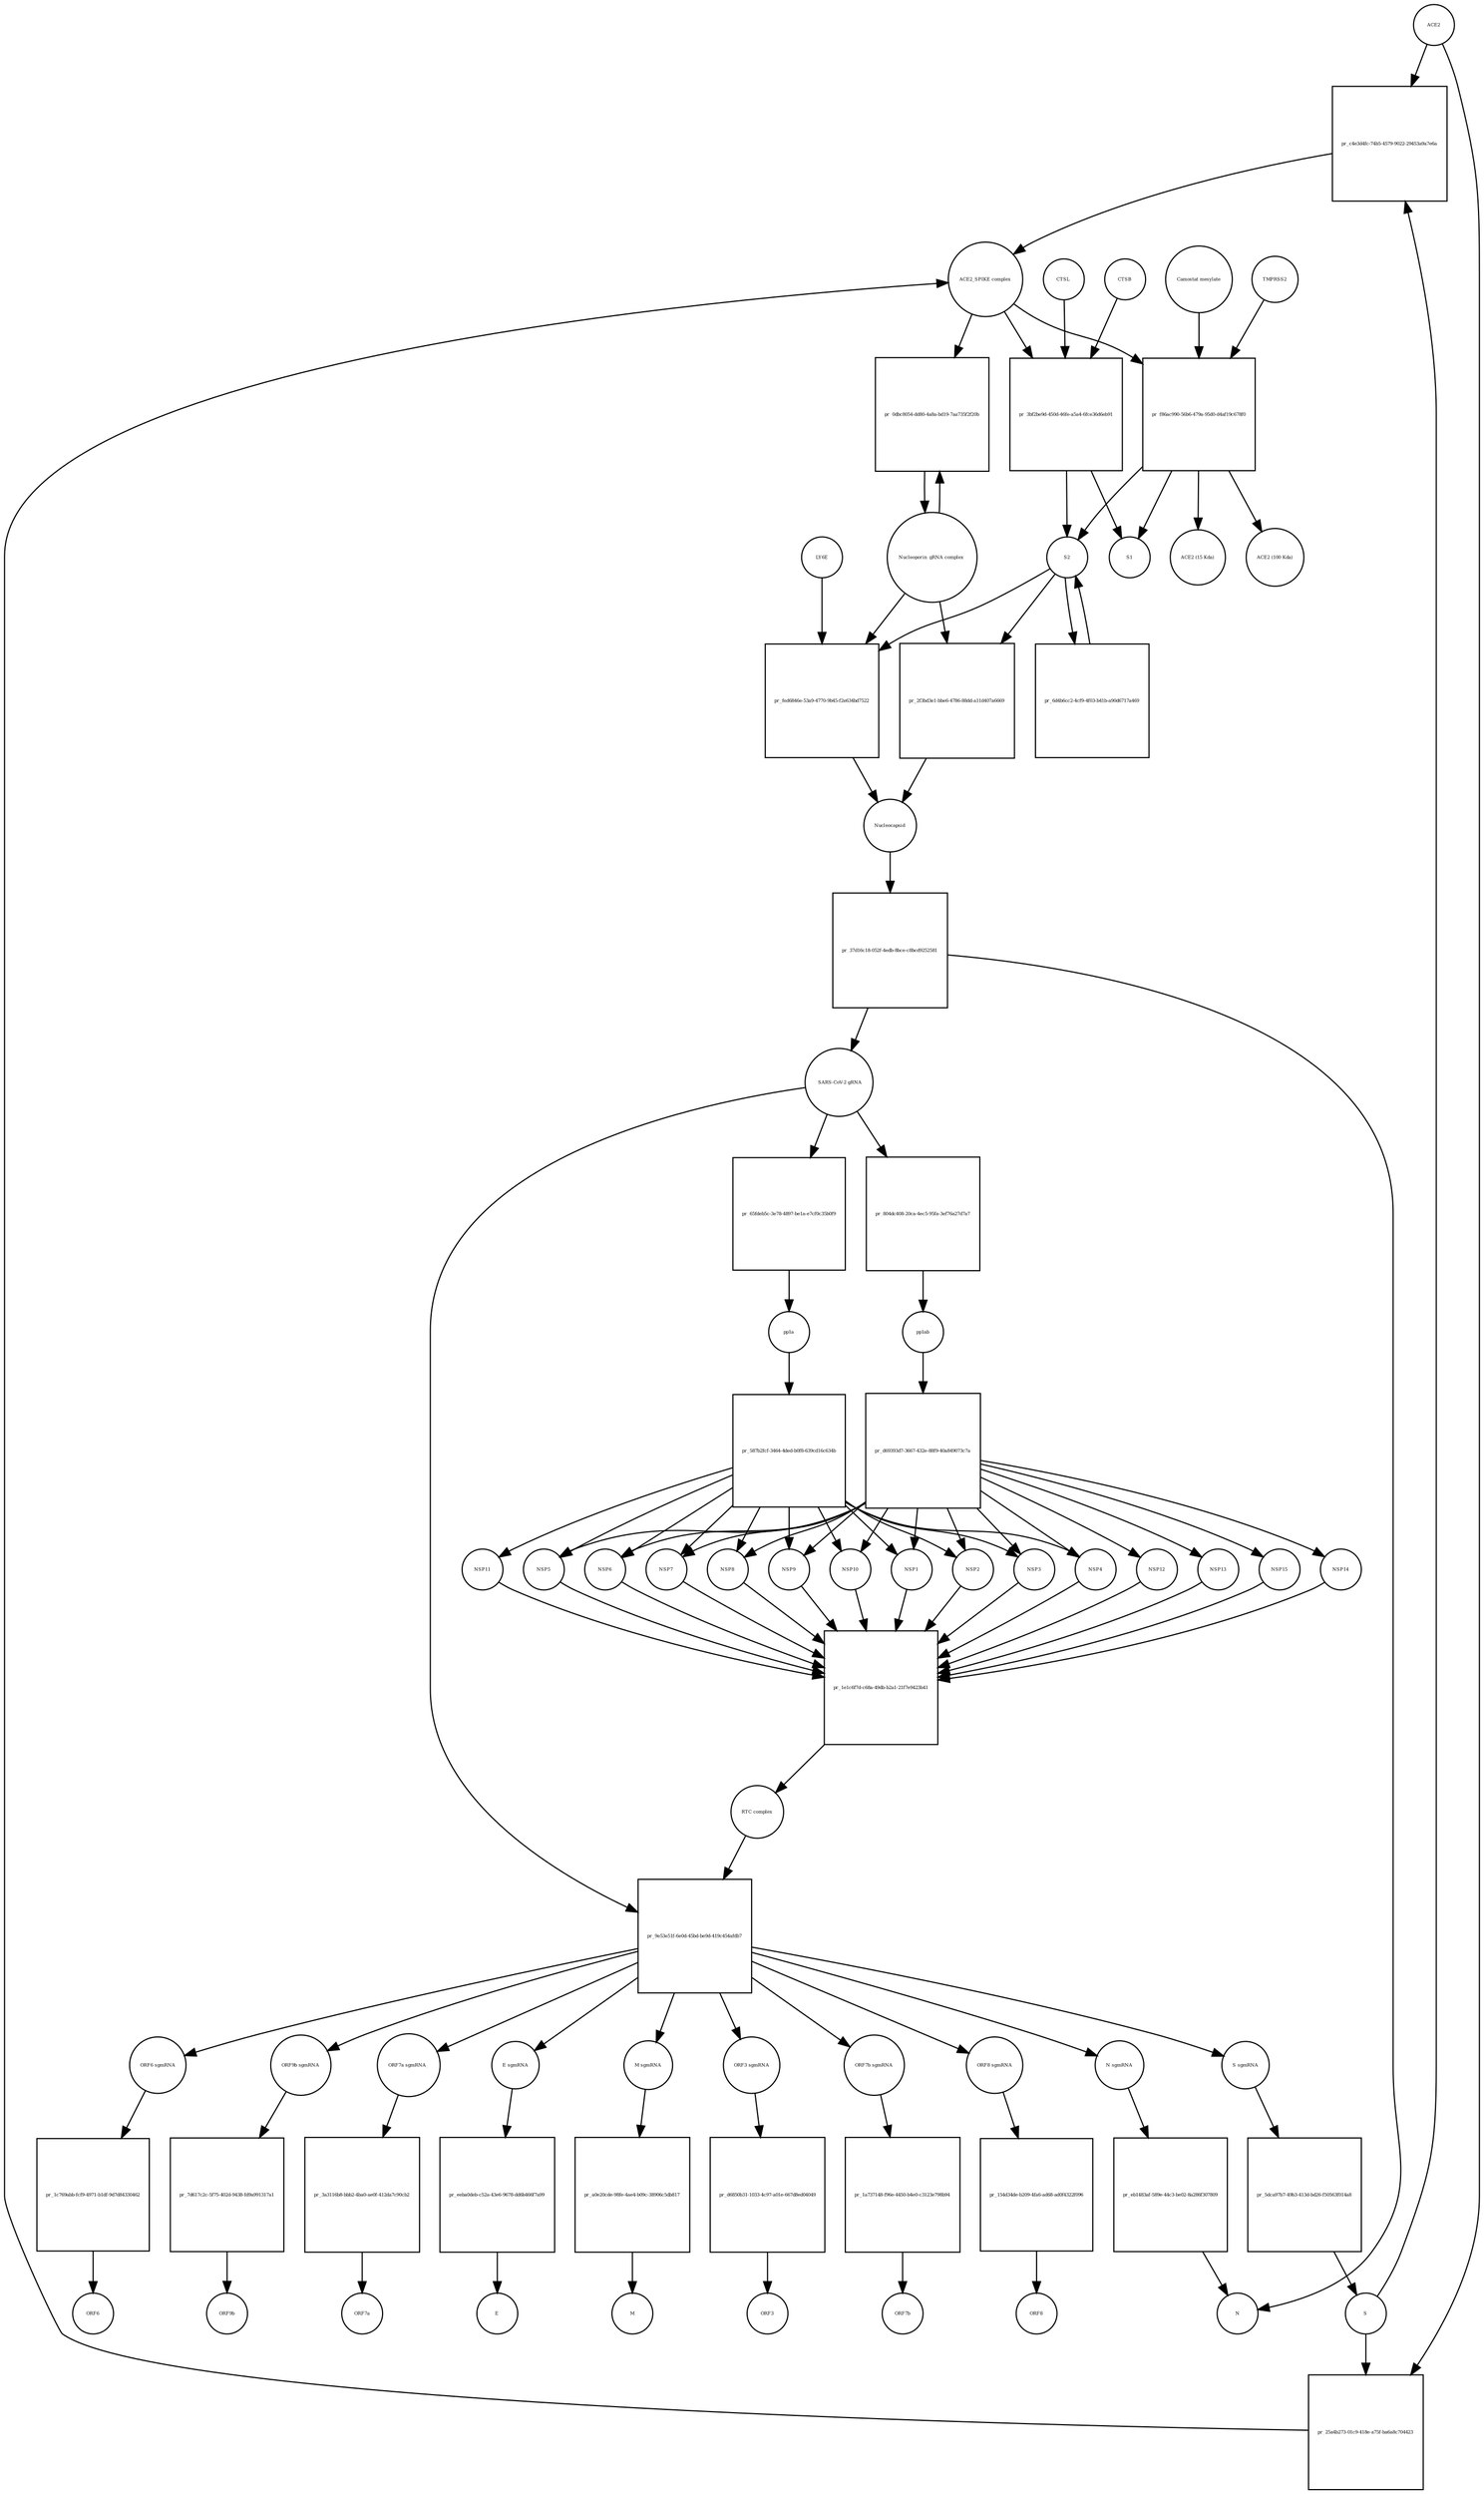 strict digraph  {
ACE2 [annotation="", bipartite=0, cls=macromolecule, fontsize=4, label=ACE2, shape=circle];
"pr_c4e3d4fc-74b5-4579-9022-29453a9a7e6a" [annotation="", bipartite=1, cls=process, fontsize=4, label="pr_c4e3d4fc-74b5-4579-9022-29453a9a7e6a", shape=square];
"ACE2_SPIKE complex" [annotation="", bipartite=0, cls=complex, fontsize=4, label="ACE2_SPIKE complex", shape=circle];
S [annotation="", bipartite=0, cls=macromolecule, fontsize=4, label=S, shape=circle];
"Nucleoporin_gRNA complex " [annotation="", bipartite=0, cls=complex, fontsize=4, label="Nucleoporin_gRNA complex ", shape=circle];
"pr_0dbc8054-dd80-4a8a-bd19-7aa735f2f20b" [annotation="", bipartite=1, cls=process, fontsize=4, label="pr_0dbc8054-dd80-4a8a-bd19-7aa735f2f20b", shape=square];
"pr_3bf2be9d-450d-46fe-a5a4-6fce36d6eb91" [annotation="", bipartite=1, cls=process, fontsize=4, label="pr_3bf2be9d-450d-46fe-a5a4-6fce36d6eb91", shape=square];
S2 [annotation="", bipartite=0, cls=macromolecule, fontsize=4, label=S2, shape=circle];
CTSB [annotation="", bipartite=0, cls=macromolecule, fontsize=4, label=CTSB, shape=circle];
CTSL [annotation="", bipartite=0, cls=macromolecule, fontsize=4, label=CTSL, shape=circle];
S1 [annotation="", bipartite=0, cls=macromolecule, fontsize=4, label=S1, shape=circle];
"pr_f86ac990-56b6-479a-95d0-d4af19c678f0" [annotation="", bipartite=1, cls=process, fontsize=4, label="pr_f86ac990-56b6-479a-95d0-d4af19c678f0", shape=square];
TMPRSS2 [annotation="", bipartite=0, cls=macromolecule, fontsize=4, label=TMPRSS2, shape=circle];
"Camostat mesylate" [annotation="urn_miriam_pubchem.compound_2536", bipartite=0, cls="simple chemical", fontsize=4, label="Camostat mesylate", shape=circle];
"ACE2 (15 Kda)" [annotation="", bipartite=0, cls=macromolecule, fontsize=4, label="ACE2 (15 Kda)", shape=circle];
"ACE2 (100 Kda)" [annotation="", bipartite=0, cls=macromolecule, fontsize=4, label="ACE2 (100 Kda)", shape=circle];
"pr_25a4b273-01c9-418e-a75f-ba6a8c704423" [annotation="", bipartite=1, cls=process, fontsize=4, label="pr_25a4b273-01c9-418e-a75f-ba6a8c704423", shape=square];
"pr_fed6846e-53a9-4770-9b45-f2e634bd7522" [annotation="", bipartite=1, cls=process, fontsize=4, label="pr_fed6846e-53a9-4770-9b45-f2e634bd7522", shape=square];
Nucleocapsid [annotation="", bipartite=0, cls=complex, fontsize=4, label=Nucleocapsid, shape=circle];
LY6E [annotation="", bipartite=0, cls=macromolecule, fontsize=4, label=LY6E, shape=circle];
"pr_6d4b6cc2-4cf9-4f03-b41b-a90d6717a469" [annotation="", bipartite=1, cls=process, fontsize=4, label="pr_6d4b6cc2-4cf9-4f03-b41b-a90d6717a469", shape=square];
"pr_2f3bd3e1-bbe6-4786-88dd-a11d407a6669" [annotation="", bipartite=1, cls=process, fontsize=4, label="pr_2f3bd3e1-bbe6-4786-88dd-a11d407a6669", shape=square];
" SARS-CoV-2 gRNA" [annotation="", bipartite=0, cls="nucleic acid feature", fontsize=4, label=" SARS-CoV-2 gRNA", shape=circle];
"pr_804dc408-20ca-4ec5-95fa-3ef76a27d7a7" [annotation="", bipartite=1, cls=process, fontsize=4, label="pr_804dc408-20ca-4ec5-95fa-3ef76a27d7a7", shape=square];
pp1ab [annotation="", bipartite=0, cls=macromolecule, fontsize=4, label=pp1ab, shape=circle];
"pr_37d16c18-052f-4edb-8bce-c8bcd9252581" [annotation="", bipartite=1, cls=process, fontsize=4, label="pr_37d16c18-052f-4edb-8bce-c8bcd9252581", shape=square];
N [annotation="", bipartite=0, cls=macromolecule, fontsize=4, label=N, shape=circle];
"pr_9e53e51f-6e0d-45bd-be9d-419c454afdb7" [annotation="", bipartite=1, cls=process, fontsize=4, label="pr_9e53e51f-6e0d-45bd-be9d-419c454afdb7", shape=square];
"ORF7a sgmRNA_" [annotation="", bipartite=0, cls="nucleic acid feature", fontsize=4, label="ORF7a sgmRNA_", shape=circle];
"RTC complex" [annotation="", bipartite=0, cls=complex, fontsize=4, label="RTC complex", shape=circle];
"S sgmRNA" [annotation="", bipartite=0, cls="nucleic acid feature", fontsize=4, label="S sgmRNA", shape=circle];
"E sgmRNA" [annotation="", bipartite=0, cls="nucleic acid feature", fontsize=4, label="E sgmRNA", shape=circle];
"M sgmRNA" [annotation="", bipartite=0, cls="nucleic acid feature", fontsize=4, label="M sgmRNA", shape=circle];
"ORF3 sgmRNA" [annotation="", bipartite=0, cls="nucleic acid feature", fontsize=4, label="ORF3 sgmRNA", shape=circle];
"ORF7b sgmRNA" [annotation="", bipartite=0, cls="nucleic acid feature", fontsize=4, label="ORF7b sgmRNA", shape=circle];
"ORF8 sgmRNA" [annotation="", bipartite=0, cls="nucleic acid feature", fontsize=4, label="ORF8 sgmRNA", shape=circle];
"ORF6 sgmRNA" [annotation="", bipartite=0, cls="nucleic acid feature", fontsize=4, label="ORF6 sgmRNA", shape=circle];
"ORF9b sgmRNA" [annotation="", bipartite=0, cls="nucleic acid feature", fontsize=4, label="ORF9b sgmRNA", shape=circle];
"N sgmRNA" [annotation="", bipartite=0, cls="nucleic acid feature", fontsize=4, label="N sgmRNA", shape=circle];
"pr_5dca97b7-49b3-413d-bd26-f50563f014a8" [annotation="", bipartite=1, cls=process, fontsize=4, label="pr_5dca97b7-49b3-413d-bd26-f50563f014a8", shape=square];
"pr_eeba0deb-c52a-43e6-9678-dd6b466f7a99" [annotation="", bipartite=1, cls=process, fontsize=4, label="pr_eeba0deb-c52a-43e6-9678-dd6b466f7a99", shape=square];
E [annotation="", bipartite=0, cls=macromolecule, fontsize=4, label=E, shape=circle];
"pr_a0e20cde-98fe-4ae4-b09c-38906c5db817" [annotation="", bipartite=1, cls=process, fontsize=4, label="pr_a0e20cde-98fe-4ae4-b09c-38906c5db817", shape=square];
M [annotation="", bipartite=0, cls=macromolecule, fontsize=4, label=M, shape=circle];
"pr_eb1483af-589e-44c3-be02-8a286f307809" [annotation="", bipartite=1, cls=process, fontsize=4, label="pr_eb1483af-589e-44c3-be02-8a286f307809", shape=square];
"pr_d6850b31-1033-4c97-a01e-667d8ed04049" [annotation="", bipartite=1, cls=process, fontsize=4, label="pr_d6850b31-1033-4c97-a01e-667d8ed04049", shape=square];
ORF3 [annotation="", bipartite=0, cls=macromolecule, fontsize=4, label=ORF3, shape=circle];
"pr_3a3116b8-bbb2-4ba0-ae0f-412da7c90cb2" [annotation="", bipartite=1, cls=process, fontsize=4, label="pr_3a3116b8-bbb2-4ba0-ae0f-412da7c90cb2", shape=square];
ORF7a [annotation="", bipartite=0, cls=macromolecule, fontsize=4, label=ORF7a, shape=circle];
"pr_1a737148-f96e-4450-b4e0-c3123e798b94" [annotation="", bipartite=1, cls=process, fontsize=4, label="pr_1a737148-f96e-4450-b4e0-c3123e798b94", shape=square];
ORF7b [annotation="", bipartite=0, cls=macromolecule, fontsize=4, label=ORF7b, shape=circle];
"pr_154d34de-b209-4fa6-ad68-ad0f4322f096" [annotation="", bipartite=1, cls=process, fontsize=4, label="pr_154d34de-b209-4fa6-ad68-ad0f4322f096", shape=square];
ORF8 [annotation="", bipartite=0, cls=macromolecule, fontsize=4, label=ORF8, shape=circle];
"pr_1c769abb-fcf9-4971-b1df-9d7d84330462" [annotation="", bipartite=1, cls=process, fontsize=4, label="pr_1c769abb-fcf9-4971-b1df-9d7d84330462", shape=square];
ORF6 [annotation="", bipartite=0, cls=macromolecule, fontsize=4, label=ORF6, shape=circle];
"pr_7d617c2c-5f75-402d-9438-fd9a991317a1" [annotation="", bipartite=1, cls=process, fontsize=4, label="pr_7d617c2c-5f75-402d-9438-fd9a991317a1", shape=square];
ORF9b [annotation="", bipartite=0, cls=macromolecule, fontsize=4, label=ORF9b, shape=circle];
"pr_d69393d7-3667-432e-88f9-40a849073c7a" [annotation="", bipartite=1, cls=process, fontsize=4, label="pr_d69393d7-3667-432e-88f9-40a849073c7a", shape=square];
NSP14 [annotation="", bipartite=0, cls=macromolecule, fontsize=4, label=NSP14, shape=circle];
NSP12 [annotation="", bipartite=0, cls=macromolecule, fontsize=4, label=NSP12, shape=circle];
NSP13 [annotation="", bipartite=0, cls=macromolecule, fontsize=4, label=NSP13, shape=circle];
NSP15 [annotation="", bipartite=0, cls=macromolecule, fontsize=4, label=NSP15, shape=circle];
NSP1 [annotation="", bipartite=0, cls=macromolecule, fontsize=4, label=NSP1, shape=circle];
NSP2 [annotation="", bipartite=0, cls=macromolecule, fontsize=4, label=NSP2, shape=circle];
NSP3 [annotation="", bipartite=0, cls=macromolecule, fontsize=4, label=NSP3, shape=circle];
NSP4 [annotation="", bipartite=0, cls=macromolecule, fontsize=4, label=NSP4, shape=circle];
NSP5 [annotation="", bipartite=0, cls=macromolecule, fontsize=4, label=NSP5, shape=circle];
NSP6 [annotation="", bipartite=0, cls=macromolecule, fontsize=4, label=NSP6, shape=circle];
NSP7 [annotation="", bipartite=0, cls=macromolecule, fontsize=4, label=NSP7, shape=circle];
NSP8 [annotation="", bipartite=0, cls=macromolecule, fontsize=4, label=NSP8, shape=circle];
NSP9 [annotation="", bipartite=0, cls=macromolecule, fontsize=4, label=NSP9, shape=circle];
NSP10 [annotation="", bipartite=0, cls=macromolecule, fontsize=4, label=NSP10, shape=circle];
"pr_1e1c6f7d-c68a-49db-b2a1-21f7e9423b41" [annotation="", bipartite=1, cls=process, fontsize=4, label="pr_1e1c6f7d-c68a-49db-b2a1-21f7e9423b41", shape=square];
NSP11 [annotation="", bipartite=0, cls=macromolecule, fontsize=4, label=NSP11, shape=circle];
pp1a [annotation="", bipartite=0, cls=macromolecule, fontsize=4, label=pp1a, shape=circle];
"pr_587b2fcf-3464-4ded-b0f8-639cd16c634b" [annotation="", bipartite=1, cls=process, fontsize=4, label="pr_587b2fcf-3464-4ded-b0f8-639cd16c634b", shape=square];
"pr_65fdeb5c-3e78-4897-be1a-e7cf0c35b0f9" [annotation="", bipartite=1, cls=process, fontsize=4, label="pr_65fdeb5c-3e78-4897-be1a-e7cf0c35b0f9", shape=square];
ACE2 -> "pr_c4e3d4fc-74b5-4579-9022-29453a9a7e6a"  [annotation="", interaction_type=consumption];
ACE2 -> "pr_25a4b273-01c9-418e-a75f-ba6a8c704423"  [annotation="", interaction_type=consumption];
"pr_c4e3d4fc-74b5-4579-9022-29453a9a7e6a" -> "ACE2_SPIKE complex"  [annotation="", interaction_type=production];
"ACE2_SPIKE complex" -> "pr_0dbc8054-dd80-4a8a-bd19-7aa735f2f20b"  [annotation="urn_miriam_pubmed_32142651|urn_miriam_pubmed_32094589", interaction_type=stimulation];
"ACE2_SPIKE complex" -> "pr_3bf2be9d-450d-46fe-a5a4-6fce36d6eb91"  [annotation="", interaction_type=consumption];
"ACE2_SPIKE complex" -> "pr_f86ac990-56b6-479a-95d0-d4af19c678f0"  [annotation="", interaction_type=consumption];
S -> "pr_c4e3d4fc-74b5-4579-9022-29453a9a7e6a"  [annotation="", interaction_type=consumption];
S -> "pr_25a4b273-01c9-418e-a75f-ba6a8c704423"  [annotation="", interaction_type=consumption];
"Nucleoporin_gRNA complex " -> "pr_0dbc8054-dd80-4a8a-bd19-7aa735f2f20b"  [annotation="", interaction_type=consumption];
"Nucleoporin_gRNA complex " -> "pr_fed6846e-53a9-4770-9b45-f2e634bd7522"  [annotation="", interaction_type=consumption];
"Nucleoporin_gRNA complex " -> "pr_2f3bd3e1-bbe6-4786-88dd-a11d407a6669"  [annotation="", interaction_type=consumption];
"pr_0dbc8054-dd80-4a8a-bd19-7aa735f2f20b" -> "Nucleoporin_gRNA complex "  [annotation="", interaction_type=production];
"pr_3bf2be9d-450d-46fe-a5a4-6fce36d6eb91" -> S2  [annotation="", interaction_type=production];
"pr_3bf2be9d-450d-46fe-a5a4-6fce36d6eb91" -> S1  [annotation="", interaction_type=production];
S2 -> "pr_fed6846e-53a9-4770-9b45-f2e634bd7522"  [annotation="urn_miriam_doi_10.1101%2F2020.03.05.979260|urn_miriam_doi_10.1101%2F2020.04.02.021469", interaction_type=stimulation];
S2 -> "pr_6d4b6cc2-4cf9-4f03-b41b-a90d6717a469"  [annotation="", interaction_type=consumption];
S2 -> "pr_2f3bd3e1-bbe6-4786-88dd-a11d407a6669"  [annotation="", interaction_type=stimulation];
CTSB -> "pr_3bf2be9d-450d-46fe-a5a4-6fce36d6eb91"  [annotation=urn_miriam_pubmed_32142651, interaction_type=catalysis];
CTSL -> "pr_3bf2be9d-450d-46fe-a5a4-6fce36d6eb91"  [annotation=urn_miriam_pubmed_32142651, interaction_type=catalysis];
"pr_f86ac990-56b6-479a-95d0-d4af19c678f0" -> S2  [annotation="", interaction_type=production];
"pr_f86ac990-56b6-479a-95d0-d4af19c678f0" -> S1  [annotation="", interaction_type=production];
"pr_f86ac990-56b6-479a-95d0-d4af19c678f0" -> "ACE2 (15 Kda)"  [annotation="", interaction_type=production];
"pr_f86ac990-56b6-479a-95d0-d4af19c678f0" -> "ACE2 (100 Kda)"  [annotation="", interaction_type=production];
TMPRSS2 -> "pr_f86ac990-56b6-479a-95d0-d4af19c678f0"  [annotation="urn_miriam_pubmed_32142651|urn_miriam_pubmed_32094589|urn_miriam_pubmed_24227843", interaction_type=catalysis];
"Camostat mesylate" -> "pr_f86ac990-56b6-479a-95d0-d4af19c678f0"  [annotation="urn_miriam_pubmed_32142651|urn_miriam_pubmed_32094589|urn_miriam_pubmed_24227843", interaction_type=inhibition];
"pr_25a4b273-01c9-418e-a75f-ba6a8c704423" -> "ACE2_SPIKE complex"  [annotation="", interaction_type=production];
"pr_fed6846e-53a9-4770-9b45-f2e634bd7522" -> Nucleocapsid  [annotation="", interaction_type=production];
Nucleocapsid -> "pr_37d16c18-052f-4edb-8bce-c8bcd9252581"  [annotation="", interaction_type=consumption];
LY6E -> "pr_fed6846e-53a9-4770-9b45-f2e634bd7522"  [annotation="urn_miriam_doi_10.1101%2F2020.03.05.979260|urn_miriam_doi_10.1101%2F2020.04.02.021469", interaction_type=inhibition];
"pr_6d4b6cc2-4cf9-4f03-b41b-a90d6717a469" -> S2  [annotation="", interaction_type=production];
"pr_2f3bd3e1-bbe6-4786-88dd-a11d407a6669" -> Nucleocapsid  [annotation="", interaction_type=production];
" SARS-CoV-2 gRNA" -> "pr_804dc408-20ca-4ec5-95fa-3ef76a27d7a7"  [annotation="", interaction_type=consumption];
" SARS-CoV-2 gRNA" -> "pr_9e53e51f-6e0d-45bd-be9d-419c454afdb7"  [annotation="", interaction_type=consumption];
" SARS-CoV-2 gRNA" -> "pr_65fdeb5c-3e78-4897-be1a-e7cf0c35b0f9"  [annotation="", interaction_type=consumption];
"pr_804dc408-20ca-4ec5-95fa-3ef76a27d7a7" -> pp1ab  [annotation="", interaction_type=production];
pp1ab -> "pr_d69393d7-3667-432e-88f9-40a849073c7a"  [annotation=urn_miriam_pubmed_31226023, interaction_type=catalysis];
"pr_37d16c18-052f-4edb-8bce-c8bcd9252581" -> " SARS-CoV-2 gRNA"  [annotation="", interaction_type=production];
"pr_37d16c18-052f-4edb-8bce-c8bcd9252581" -> N  [annotation="", interaction_type=production];
"pr_9e53e51f-6e0d-45bd-be9d-419c454afdb7" -> "ORF7a sgmRNA_"  [annotation="", interaction_type=production];
"pr_9e53e51f-6e0d-45bd-be9d-419c454afdb7" -> "S sgmRNA"  [annotation="", interaction_type=production];
"pr_9e53e51f-6e0d-45bd-be9d-419c454afdb7" -> "E sgmRNA"  [annotation="", interaction_type=production];
"pr_9e53e51f-6e0d-45bd-be9d-419c454afdb7" -> "M sgmRNA"  [annotation="", interaction_type=production];
"pr_9e53e51f-6e0d-45bd-be9d-419c454afdb7" -> "ORF3 sgmRNA"  [annotation="", interaction_type=production];
"pr_9e53e51f-6e0d-45bd-be9d-419c454afdb7" -> "ORF7b sgmRNA"  [annotation="", interaction_type=production];
"pr_9e53e51f-6e0d-45bd-be9d-419c454afdb7" -> "ORF8 sgmRNA"  [annotation="", interaction_type=production];
"pr_9e53e51f-6e0d-45bd-be9d-419c454afdb7" -> "ORF6 sgmRNA"  [annotation="", interaction_type=production];
"pr_9e53e51f-6e0d-45bd-be9d-419c454afdb7" -> "ORF9b sgmRNA"  [annotation="", interaction_type=production];
"pr_9e53e51f-6e0d-45bd-be9d-419c454afdb7" -> "N sgmRNA"  [annotation="", interaction_type=production];
"ORF7a sgmRNA_" -> "pr_3a3116b8-bbb2-4ba0-ae0f-412da7c90cb2"  [annotation="", interaction_type=consumption];
"RTC complex" -> "pr_9e53e51f-6e0d-45bd-be9d-419c454afdb7"  [annotation=urn_miriam_pubmed_31226023, interaction_type="necessary stimulation"];
"S sgmRNA" -> "pr_5dca97b7-49b3-413d-bd26-f50563f014a8"  [annotation="", interaction_type=consumption];
"E sgmRNA" -> "pr_eeba0deb-c52a-43e6-9678-dd6b466f7a99"  [annotation="", interaction_type=consumption];
"M sgmRNA" -> "pr_a0e20cde-98fe-4ae4-b09c-38906c5db817"  [annotation="", interaction_type=consumption];
"ORF3 sgmRNA" -> "pr_d6850b31-1033-4c97-a01e-667d8ed04049"  [annotation="", interaction_type=consumption];
"ORF7b sgmRNA" -> "pr_1a737148-f96e-4450-b4e0-c3123e798b94"  [annotation="", interaction_type=consumption];
"ORF8 sgmRNA" -> "pr_154d34de-b209-4fa6-ad68-ad0f4322f096"  [annotation="", interaction_type=consumption];
"ORF6 sgmRNA" -> "pr_1c769abb-fcf9-4971-b1df-9d7d84330462"  [annotation="", interaction_type=consumption];
"ORF9b sgmRNA" -> "pr_7d617c2c-5f75-402d-9438-fd9a991317a1"  [annotation="", interaction_type=consumption];
"N sgmRNA" -> "pr_eb1483af-589e-44c3-be02-8a286f307809"  [annotation="", interaction_type=consumption];
"pr_5dca97b7-49b3-413d-bd26-f50563f014a8" -> S  [annotation="", interaction_type=production];
"pr_eeba0deb-c52a-43e6-9678-dd6b466f7a99" -> E  [annotation="", interaction_type=production];
"pr_a0e20cde-98fe-4ae4-b09c-38906c5db817" -> M  [annotation="", interaction_type=production];
"pr_eb1483af-589e-44c3-be02-8a286f307809" -> N  [annotation="", interaction_type=production];
"pr_d6850b31-1033-4c97-a01e-667d8ed04049" -> ORF3  [annotation="", interaction_type=production];
"pr_3a3116b8-bbb2-4ba0-ae0f-412da7c90cb2" -> ORF7a  [annotation="", interaction_type=production];
"pr_1a737148-f96e-4450-b4e0-c3123e798b94" -> ORF7b  [annotation="", interaction_type=production];
"pr_154d34de-b209-4fa6-ad68-ad0f4322f096" -> ORF8  [annotation="", interaction_type=production];
"pr_1c769abb-fcf9-4971-b1df-9d7d84330462" -> ORF6  [annotation="", interaction_type=production];
"pr_7d617c2c-5f75-402d-9438-fd9a991317a1" -> ORF9b  [annotation="", interaction_type=production];
"pr_d69393d7-3667-432e-88f9-40a849073c7a" -> NSP14  [annotation="", interaction_type=production];
"pr_d69393d7-3667-432e-88f9-40a849073c7a" -> NSP12  [annotation="", interaction_type=production];
"pr_d69393d7-3667-432e-88f9-40a849073c7a" -> NSP13  [annotation="", interaction_type=production];
"pr_d69393d7-3667-432e-88f9-40a849073c7a" -> NSP15  [annotation="", interaction_type=production];
"pr_d69393d7-3667-432e-88f9-40a849073c7a" -> NSP1  [annotation="", interaction_type=production];
"pr_d69393d7-3667-432e-88f9-40a849073c7a" -> NSP2  [annotation="", interaction_type=production];
"pr_d69393d7-3667-432e-88f9-40a849073c7a" -> NSP3  [annotation="", interaction_type=production];
"pr_d69393d7-3667-432e-88f9-40a849073c7a" -> NSP4  [annotation="", interaction_type=production];
"pr_d69393d7-3667-432e-88f9-40a849073c7a" -> NSP5  [annotation="", interaction_type=production];
"pr_d69393d7-3667-432e-88f9-40a849073c7a" -> NSP6  [annotation="", interaction_type=production];
"pr_d69393d7-3667-432e-88f9-40a849073c7a" -> NSP7  [annotation="", interaction_type=production];
"pr_d69393d7-3667-432e-88f9-40a849073c7a" -> NSP8  [annotation="", interaction_type=production];
"pr_d69393d7-3667-432e-88f9-40a849073c7a" -> NSP9  [annotation="", interaction_type=production];
"pr_d69393d7-3667-432e-88f9-40a849073c7a" -> NSP10  [annotation="", interaction_type=production];
NSP14 -> "pr_1e1c6f7d-c68a-49db-b2a1-21f7e9423b41"  [annotation="", interaction_type=consumption];
NSP12 -> "pr_1e1c6f7d-c68a-49db-b2a1-21f7e9423b41"  [annotation="", interaction_type=consumption];
NSP13 -> "pr_1e1c6f7d-c68a-49db-b2a1-21f7e9423b41"  [annotation="", interaction_type=consumption];
NSP15 -> "pr_1e1c6f7d-c68a-49db-b2a1-21f7e9423b41"  [annotation="", interaction_type=consumption];
NSP1 -> "pr_1e1c6f7d-c68a-49db-b2a1-21f7e9423b41"  [annotation="", interaction_type=consumption];
NSP2 -> "pr_1e1c6f7d-c68a-49db-b2a1-21f7e9423b41"  [annotation="", interaction_type=consumption];
NSP3 -> "pr_1e1c6f7d-c68a-49db-b2a1-21f7e9423b41"  [annotation="", interaction_type=consumption];
NSP4 -> "pr_1e1c6f7d-c68a-49db-b2a1-21f7e9423b41"  [annotation="", interaction_type=consumption];
NSP5 -> "pr_1e1c6f7d-c68a-49db-b2a1-21f7e9423b41"  [annotation="", interaction_type=consumption];
NSP6 -> "pr_1e1c6f7d-c68a-49db-b2a1-21f7e9423b41"  [annotation="", interaction_type=consumption];
NSP7 -> "pr_1e1c6f7d-c68a-49db-b2a1-21f7e9423b41"  [annotation="", interaction_type=consumption];
NSP8 -> "pr_1e1c6f7d-c68a-49db-b2a1-21f7e9423b41"  [annotation="", interaction_type=consumption];
NSP9 -> "pr_1e1c6f7d-c68a-49db-b2a1-21f7e9423b41"  [annotation="", interaction_type=consumption];
NSP10 -> "pr_1e1c6f7d-c68a-49db-b2a1-21f7e9423b41"  [annotation="", interaction_type=consumption];
"pr_1e1c6f7d-c68a-49db-b2a1-21f7e9423b41" -> "RTC complex"  [annotation="", interaction_type=production];
NSP11 -> "pr_1e1c6f7d-c68a-49db-b2a1-21f7e9423b41"  [annotation="", interaction_type=consumption];
pp1a -> "pr_587b2fcf-3464-4ded-b0f8-639cd16c634b"  [annotation=urn_miriam_pubmed_31226023, interaction_type=catalysis];
"pr_587b2fcf-3464-4ded-b0f8-639cd16c634b" -> NSP6  [annotation="", interaction_type=production];
"pr_587b2fcf-3464-4ded-b0f8-639cd16c634b" -> NSP1  [annotation="", interaction_type=production];
"pr_587b2fcf-3464-4ded-b0f8-639cd16c634b" -> NSP2  [annotation="", interaction_type=production];
"pr_587b2fcf-3464-4ded-b0f8-639cd16c634b" -> NSP3  [annotation="", interaction_type=production];
"pr_587b2fcf-3464-4ded-b0f8-639cd16c634b" -> NSP4  [annotation="", interaction_type=production];
"pr_587b2fcf-3464-4ded-b0f8-639cd16c634b" -> NSP5  [annotation="", interaction_type=production];
"pr_587b2fcf-3464-4ded-b0f8-639cd16c634b" -> NSP7  [annotation="", interaction_type=production];
"pr_587b2fcf-3464-4ded-b0f8-639cd16c634b" -> NSP8  [annotation="", interaction_type=production];
"pr_587b2fcf-3464-4ded-b0f8-639cd16c634b" -> NSP9  [annotation="", interaction_type=production];
"pr_587b2fcf-3464-4ded-b0f8-639cd16c634b" -> NSP10  [annotation="", interaction_type=production];
"pr_587b2fcf-3464-4ded-b0f8-639cd16c634b" -> NSP11  [annotation="", interaction_type=production];
"pr_65fdeb5c-3e78-4897-be1a-e7cf0c35b0f9" -> pp1a  [annotation="", interaction_type=production];
}
